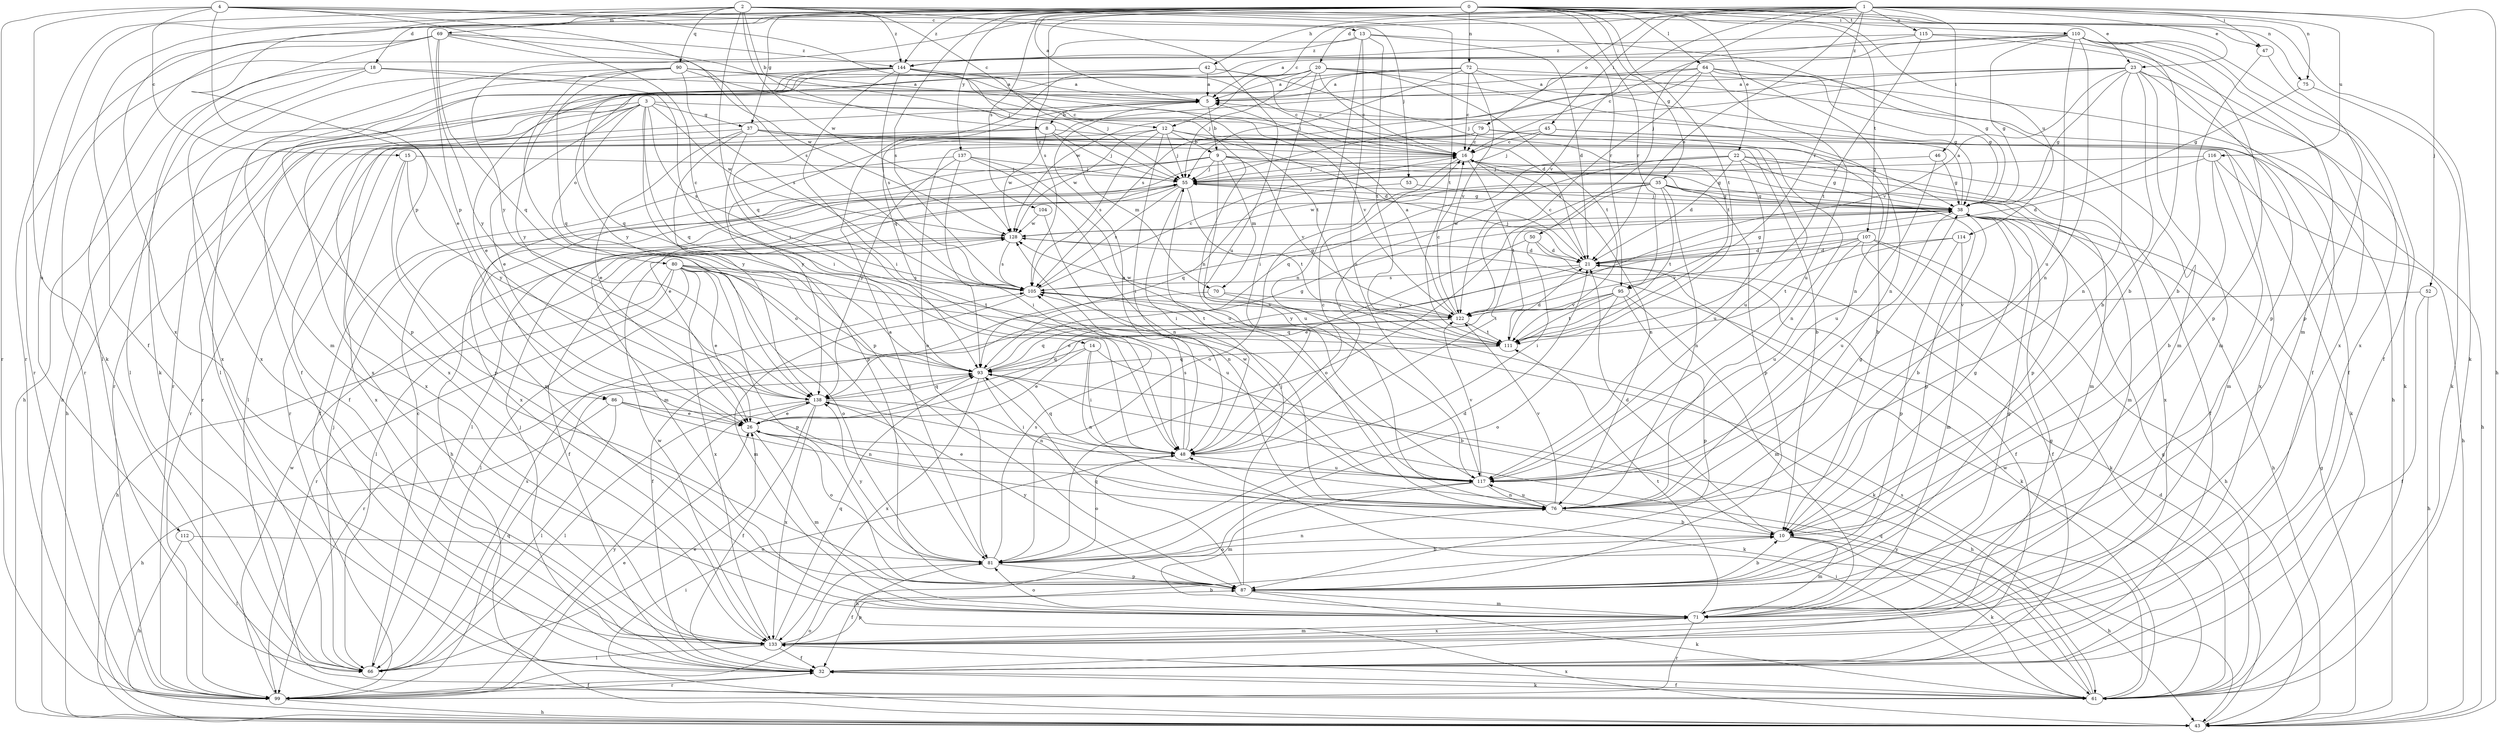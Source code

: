 strict digraph  {
0;
1;
2;
3;
4;
5;
8;
9;
10;
12;
13;
14;
15;
16;
18;
20;
21;
22;
23;
26;
32;
35;
37;
38;
42;
43;
45;
46;
47;
48;
50;
52;
53;
55;
61;
64;
66;
69;
70;
71;
72;
75;
76;
79;
80;
81;
86;
87;
90;
93;
95;
99;
104;
105;
107;
110;
111;
112;
114;
115;
116;
117;
122;
128;
133;
137;
138;
144;
0 -> 5  [label=a];
0 -> 18  [label=d];
0 -> 22  [label=e];
0 -> 23  [label=e];
0 -> 32  [label=f];
0 -> 35  [label=g];
0 -> 37  [label=g];
0 -> 61  [label=k];
0 -> 64  [label=l];
0 -> 72  [label=n];
0 -> 75  [label=n];
0 -> 86  [label=p];
0 -> 95  [label=r];
0 -> 104  [label=s];
0 -> 105  [label=s];
0 -> 107  [label=t];
0 -> 110  [label=t];
0 -> 111  [label=t];
0 -> 112  [label=u];
0 -> 114  [label=u];
0 -> 133  [label=x];
0 -> 137  [label=y];
0 -> 144  [label=z];
1 -> 12  [label=c];
1 -> 20  [label=d];
1 -> 23  [label=e];
1 -> 42  [label=h];
1 -> 43  [label=h];
1 -> 45  [label=i];
1 -> 46  [label=i];
1 -> 47  [label=i];
1 -> 50  [label=j];
1 -> 52  [label=j];
1 -> 75  [label=n];
1 -> 79  [label=o];
1 -> 95  [label=r];
1 -> 105  [label=s];
1 -> 115  [label=u];
1 -> 116  [label=u];
1 -> 122  [label=v];
1 -> 138  [label=y];
1 -> 21  [label=e];
2 -> 8  [label=b];
2 -> 12  [label=c];
2 -> 47  [label=i];
2 -> 48  [label=i];
2 -> 69  [label=m];
2 -> 86  [label=p];
2 -> 90  [label=q];
2 -> 95  [label=r];
2 -> 99  [label=r];
2 -> 111  [label=t];
2 -> 117  [label=u];
2 -> 128  [label=w];
2 -> 144  [label=z];
3 -> 26  [label=e];
3 -> 37  [label=g];
3 -> 43  [label=h];
3 -> 80  [label=o];
3 -> 87  [label=p];
3 -> 93  [label=q];
3 -> 99  [label=r];
3 -> 105  [label=s];
3 -> 122  [label=v];
3 -> 128  [label=w];
3 -> 133  [label=x];
4 -> 13  [label=c];
4 -> 14  [label=c];
4 -> 15  [label=c];
4 -> 26  [label=e];
4 -> 53  [label=j];
4 -> 61  [label=k];
4 -> 76  [label=n];
4 -> 99  [label=r];
4 -> 105  [label=s];
5 -> 8  [label=b];
5 -> 9  [label=b];
5 -> 133  [label=x];
8 -> 16  [label=c];
8 -> 55  [label=j];
8 -> 66  [label=l];
8 -> 70  [label=m];
8 -> 99  [label=r];
8 -> 128  [label=w];
9 -> 26  [label=e];
9 -> 38  [label=g];
9 -> 55  [label=j];
9 -> 70  [label=m];
9 -> 71  [label=m];
9 -> 87  [label=p];
9 -> 117  [label=u];
9 -> 122  [label=v];
9 -> 133  [label=x];
10 -> 21  [label=d];
10 -> 38  [label=g];
10 -> 43  [label=h];
10 -> 61  [label=k];
10 -> 71  [label=m];
10 -> 81  [label=o];
12 -> 9  [label=b];
12 -> 10  [label=b];
12 -> 21  [label=d];
12 -> 32  [label=f];
12 -> 48  [label=i];
12 -> 55  [label=j];
12 -> 105  [label=s];
12 -> 128  [label=w];
13 -> 21  [label=d];
13 -> 38  [label=g];
13 -> 76  [label=n];
13 -> 99  [label=r];
13 -> 111  [label=t];
13 -> 117  [label=u];
13 -> 144  [label=z];
14 -> 10  [label=b];
14 -> 26  [label=e];
14 -> 48  [label=i];
14 -> 76  [label=n];
14 -> 93  [label=q];
15 -> 55  [label=j];
15 -> 87  [label=p];
15 -> 133  [label=x];
15 -> 138  [label=y];
16 -> 55  [label=j];
16 -> 71  [label=m];
16 -> 76  [label=n];
16 -> 81  [label=o];
16 -> 87  [label=p];
16 -> 111  [label=t];
18 -> 5  [label=a];
18 -> 43  [label=h];
18 -> 48  [label=i];
18 -> 66  [label=l];
18 -> 133  [label=x];
20 -> 5  [label=a];
20 -> 16  [label=c];
20 -> 32  [label=f];
20 -> 48  [label=i];
20 -> 55  [label=j];
20 -> 76  [label=n];
20 -> 99  [label=r];
20 -> 111  [label=t];
20 -> 138  [label=y];
21 -> 16  [label=c];
21 -> 26  [label=e];
21 -> 38  [label=g];
21 -> 55  [label=j];
21 -> 61  [label=k];
21 -> 105  [label=s];
22 -> 21  [label=d];
22 -> 32  [label=f];
22 -> 38  [label=g];
22 -> 48  [label=i];
22 -> 55  [label=j];
22 -> 93  [label=q];
22 -> 117  [label=u];
22 -> 133  [label=x];
23 -> 5  [label=a];
23 -> 10  [label=b];
23 -> 32  [label=f];
23 -> 38  [label=g];
23 -> 55  [label=j];
23 -> 61  [label=k];
23 -> 71  [label=m];
23 -> 76  [label=n];
23 -> 122  [label=v];
23 -> 128  [label=w];
26 -> 48  [label=i];
26 -> 71  [label=m];
26 -> 81  [label=o];
32 -> 38  [label=g];
32 -> 55  [label=j];
32 -> 61  [label=k];
32 -> 99  [label=r];
35 -> 38  [label=g];
35 -> 48  [label=i];
35 -> 66  [label=l];
35 -> 71  [label=m];
35 -> 76  [label=n];
35 -> 81  [label=o];
35 -> 87  [label=p];
35 -> 111  [label=t];
35 -> 128  [label=w];
37 -> 10  [label=b];
37 -> 16  [label=c];
37 -> 26  [label=e];
37 -> 38  [label=g];
37 -> 61  [label=k];
37 -> 87  [label=p];
37 -> 133  [label=x];
37 -> 138  [label=y];
38 -> 5  [label=a];
38 -> 10  [label=b];
38 -> 43  [label=h];
38 -> 55  [label=j];
38 -> 117  [label=u];
38 -> 128  [label=w];
42 -> 5  [label=a];
42 -> 16  [label=c];
42 -> 26  [label=e];
42 -> 66  [label=l];
42 -> 111  [label=t];
43 -> 21  [label=d];
43 -> 38  [label=g];
43 -> 48  [label=i];
45 -> 16  [label=c];
45 -> 43  [label=h];
45 -> 55  [label=j];
45 -> 99  [label=r];
45 -> 133  [label=x];
46 -> 38  [label=g];
46 -> 55  [label=j];
46 -> 117  [label=u];
47 -> 10  [label=b];
47 -> 87  [label=p];
48 -> 5  [label=a];
48 -> 16  [label=c];
48 -> 81  [label=o];
48 -> 93  [label=q];
48 -> 105  [label=s];
48 -> 117  [label=u];
50 -> 21  [label=d];
50 -> 26  [label=e];
50 -> 32  [label=f];
50 -> 48  [label=i];
52 -> 32  [label=f];
52 -> 43  [label=h];
52 -> 122  [label=v];
53 -> 38  [label=g];
53 -> 93  [label=q];
55 -> 38  [label=g];
55 -> 43  [label=h];
55 -> 48  [label=i];
55 -> 71  [label=m];
55 -> 105  [label=s];
55 -> 111  [label=t];
61 -> 32  [label=f];
61 -> 38  [label=g];
61 -> 48  [label=i];
61 -> 93  [label=q];
61 -> 105  [label=s];
61 -> 128  [label=w];
61 -> 133  [label=x];
61 -> 138  [label=y];
64 -> 5  [label=a];
64 -> 38  [label=g];
64 -> 71  [label=m];
64 -> 76  [label=n];
64 -> 93  [label=q];
64 -> 105  [label=s];
64 -> 117  [label=u];
64 -> 122  [label=v];
66 -> 16  [label=c];
66 -> 26  [label=e];
66 -> 55  [label=j];
66 -> 105  [label=s];
69 -> 55  [label=j];
69 -> 61  [label=k];
69 -> 66  [label=l];
69 -> 93  [label=q];
69 -> 99  [label=r];
69 -> 128  [label=w];
69 -> 138  [label=y];
69 -> 144  [label=z];
70 -> 32  [label=f];
70 -> 61  [label=k];
70 -> 122  [label=v];
71 -> 38  [label=g];
71 -> 81  [label=o];
71 -> 99  [label=r];
71 -> 111  [label=t];
71 -> 133  [label=x];
72 -> 5  [label=a];
72 -> 16  [label=c];
72 -> 32  [label=f];
72 -> 38  [label=g];
72 -> 43  [label=h];
72 -> 55  [label=j];
72 -> 99  [label=r];
72 -> 122  [label=v];
75 -> 38  [label=g];
75 -> 61  [label=k];
76 -> 10  [label=b];
76 -> 38  [label=g];
76 -> 117  [label=u];
76 -> 122  [label=v];
79 -> 16  [label=c];
79 -> 76  [label=n];
79 -> 81  [label=o];
79 -> 117  [label=u];
79 -> 138  [label=y];
80 -> 26  [label=e];
80 -> 43  [label=h];
80 -> 66  [label=l];
80 -> 81  [label=o];
80 -> 87  [label=p];
80 -> 99  [label=r];
80 -> 105  [label=s];
80 -> 111  [label=t];
80 -> 117  [label=u];
80 -> 133  [label=x];
81 -> 5  [label=a];
81 -> 10  [label=b];
81 -> 21  [label=d];
81 -> 32  [label=f];
81 -> 76  [label=n];
81 -> 87  [label=p];
81 -> 105  [label=s];
81 -> 138  [label=y];
86 -> 26  [label=e];
86 -> 43  [label=h];
86 -> 61  [label=k];
86 -> 66  [label=l];
86 -> 76  [label=n];
87 -> 10  [label=b];
87 -> 55  [label=j];
87 -> 61  [label=k];
87 -> 71  [label=m];
87 -> 93  [label=q];
87 -> 138  [label=y];
90 -> 5  [label=a];
90 -> 16  [label=c];
90 -> 21  [label=d];
90 -> 71  [label=m];
90 -> 81  [label=o];
90 -> 93  [label=q];
90 -> 105  [label=s];
90 -> 133  [label=x];
93 -> 38  [label=g];
93 -> 43  [label=h];
93 -> 76  [label=n];
93 -> 133  [label=x];
93 -> 138  [label=y];
95 -> 71  [label=m];
95 -> 81  [label=o];
95 -> 87  [label=p];
95 -> 93  [label=q];
95 -> 111  [label=t];
95 -> 122  [label=v];
99 -> 26  [label=e];
99 -> 32  [label=f];
99 -> 43  [label=h];
99 -> 81  [label=o];
99 -> 93  [label=q];
99 -> 128  [label=w];
99 -> 138  [label=y];
104 -> 76  [label=n];
104 -> 128  [label=w];
105 -> 16  [label=c];
105 -> 38  [label=g];
105 -> 71  [label=m];
105 -> 111  [label=t];
105 -> 122  [label=v];
107 -> 21  [label=d];
107 -> 32  [label=f];
107 -> 43  [label=h];
107 -> 61  [label=k];
107 -> 117  [label=u];
107 -> 122  [label=v];
107 -> 138  [label=y];
110 -> 10  [label=b];
110 -> 16  [label=c];
110 -> 32  [label=f];
110 -> 38  [label=g];
110 -> 71  [label=m];
110 -> 76  [label=n];
110 -> 87  [label=p];
110 -> 93  [label=q];
110 -> 117  [label=u];
110 -> 133  [label=x];
110 -> 144  [label=z];
111 -> 21  [label=d];
111 -> 93  [label=q];
112 -> 43  [label=h];
112 -> 66  [label=l];
112 -> 81  [label=o];
114 -> 21  [label=d];
114 -> 71  [label=m];
114 -> 87  [label=p];
114 -> 111  [label=t];
115 -> 5  [label=a];
115 -> 87  [label=p];
115 -> 111  [label=t];
115 -> 133  [label=x];
115 -> 144  [label=z];
116 -> 10  [label=b];
116 -> 21  [label=d];
116 -> 43  [label=h];
116 -> 55  [label=j];
116 -> 71  [label=m];
117 -> 26  [label=e];
117 -> 43  [label=h];
117 -> 71  [label=m];
117 -> 76  [label=n];
117 -> 122  [label=v];
117 -> 128  [label=w];
122 -> 5  [label=a];
122 -> 16  [label=c];
122 -> 93  [label=q];
122 -> 99  [label=r];
122 -> 111  [label=t];
122 -> 128  [label=w];
128 -> 21  [label=d];
128 -> 32  [label=f];
128 -> 66  [label=l];
128 -> 105  [label=s];
133 -> 10  [label=b];
133 -> 32  [label=f];
133 -> 66  [label=l];
133 -> 71  [label=m];
133 -> 87  [label=p];
133 -> 93  [label=q];
133 -> 128  [label=w];
137 -> 32  [label=f];
137 -> 48  [label=i];
137 -> 55  [label=j];
137 -> 76  [label=n];
137 -> 117  [label=u];
137 -> 138  [label=y];
138 -> 26  [label=e];
138 -> 32  [label=f];
138 -> 48  [label=i];
138 -> 66  [label=l];
138 -> 93  [label=q];
138 -> 133  [label=x];
144 -> 5  [label=a];
144 -> 16  [label=c];
144 -> 43  [label=h];
144 -> 48  [label=i];
144 -> 55  [label=j];
144 -> 87  [label=p];
144 -> 93  [label=q];
144 -> 105  [label=s];
144 -> 111  [label=t];
144 -> 138  [label=y];
}
